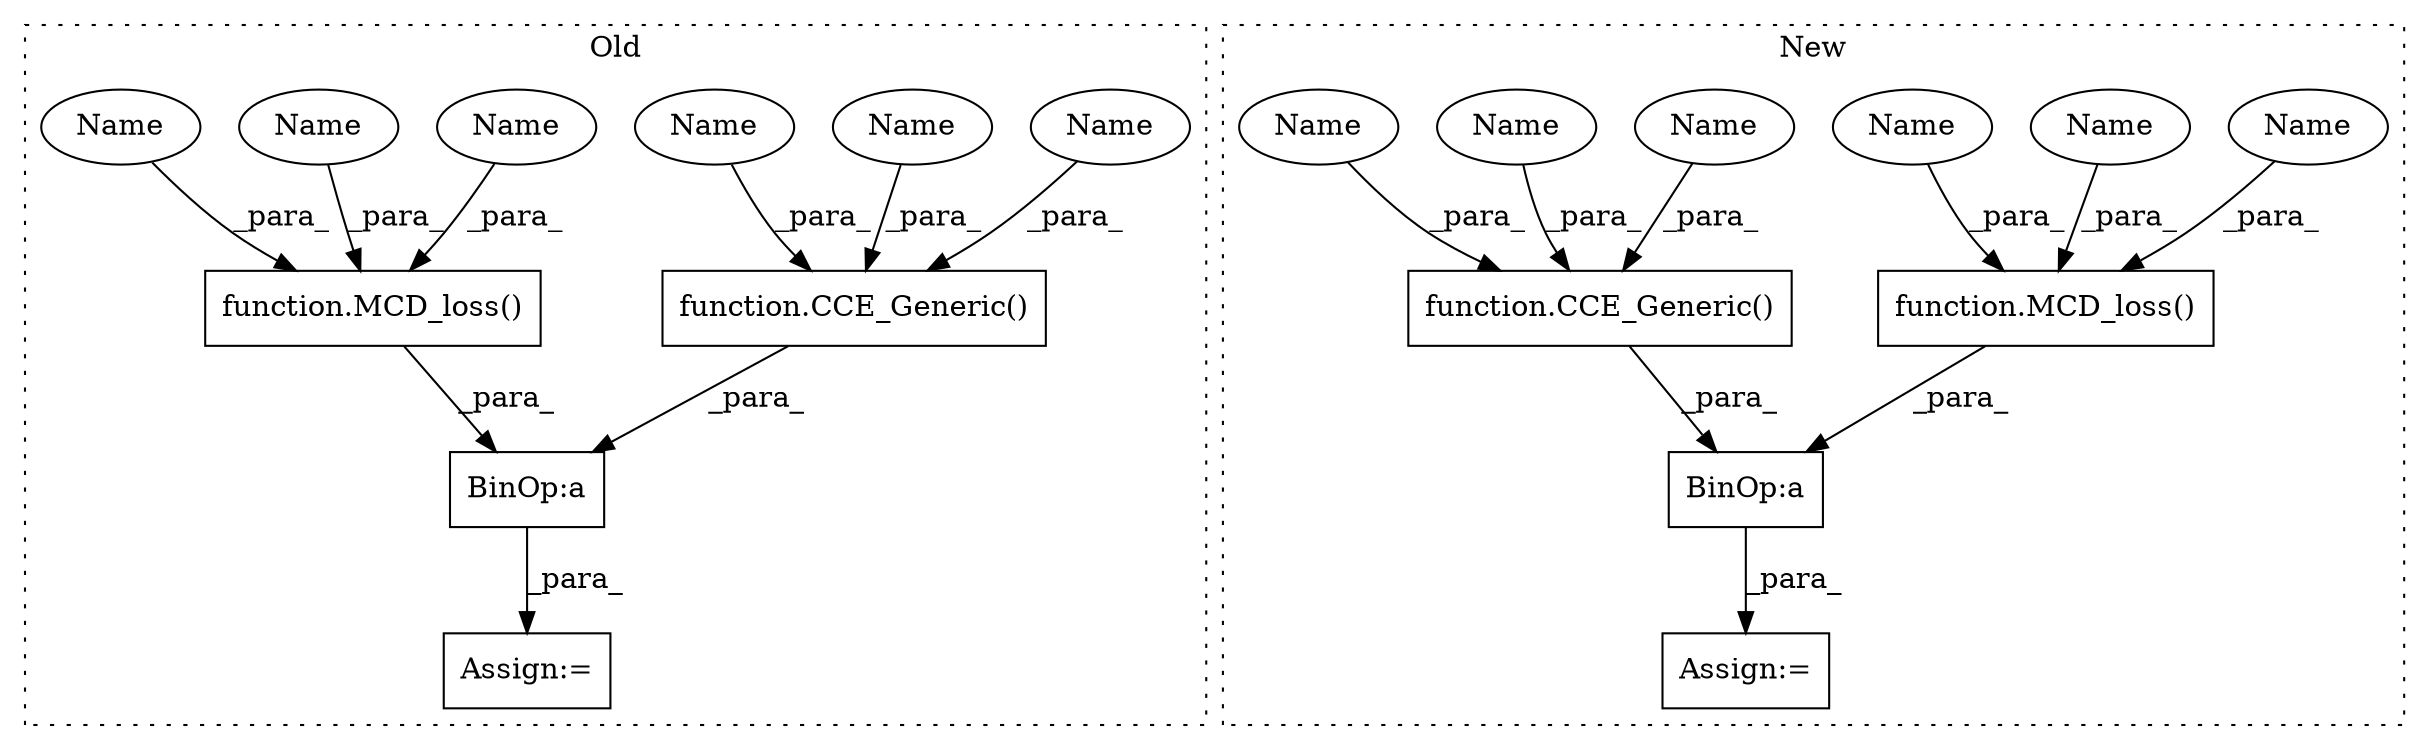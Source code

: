 digraph G {
subgraph cluster0 {
1 [label="function.MCD_loss()" a="75" s="130,153" l="9,1" shape="box"];
4 [label="BinOp:a" a="82" s="154" l="3" shape="box"];
6 [label="function.CCE_Generic()" a="75" s="157,187" l="12,1" shape="box"];
8 [label="Assign:=" a="68" s="127" l="3" shape="box"];
13 [label="Name" a="87" s="169" l="2" shape="ellipse"];
14 [label="Name" a="87" s="139" l="2" shape="ellipse"];
15 [label="Name" a="87" s="173" l="2" shape="ellipse"];
16 [label="Name" a="87" s="143" l="2" shape="ellipse"];
19 [label="Name" a="87" s="177" l="6" shape="ellipse"];
20 [label="Name" a="87" s="147" l="6" shape="ellipse"];
label = "Old";
style="dotted";
}
subgraph cluster1 {
2 [label="function.CCE_Generic()" a="75" s="524,585" l="21,6" shape="box"];
3 [label="BinOp:a" a="82" s="521" l="3" shape="box"];
5 [label="function.MCD_loss()" a="75" s="475,520" l="9,1" shape="box"];
7 [label="Assign:=" a="68" s="472" l="3" shape="box"];
9 [label="Name" a="87" s="545" l="14" shape="ellipse"];
10 [label="Name" a="87" s="484" l="14" shape="ellipse"];
11 [label="Name" a="87" s="500" l="12" shape="ellipse"];
12 [label="Name" a="87" s="561" l="12" shape="ellipse"];
17 [label="Name" a="87" s="514" l="6" shape="ellipse"];
18 [label="Name" a="87" s="575" l="6" shape="ellipse"];
label = "New";
style="dotted";
}
1 -> 4 [label="_para_"];
2 -> 3 [label="_para_"];
3 -> 7 [label="_para_"];
4 -> 8 [label="_para_"];
5 -> 3 [label="_para_"];
6 -> 4 [label="_para_"];
9 -> 2 [label="_para_"];
10 -> 5 [label="_para_"];
11 -> 5 [label="_para_"];
12 -> 2 [label="_para_"];
13 -> 6 [label="_para_"];
14 -> 1 [label="_para_"];
15 -> 6 [label="_para_"];
16 -> 1 [label="_para_"];
17 -> 5 [label="_para_"];
18 -> 2 [label="_para_"];
19 -> 6 [label="_para_"];
20 -> 1 [label="_para_"];
}